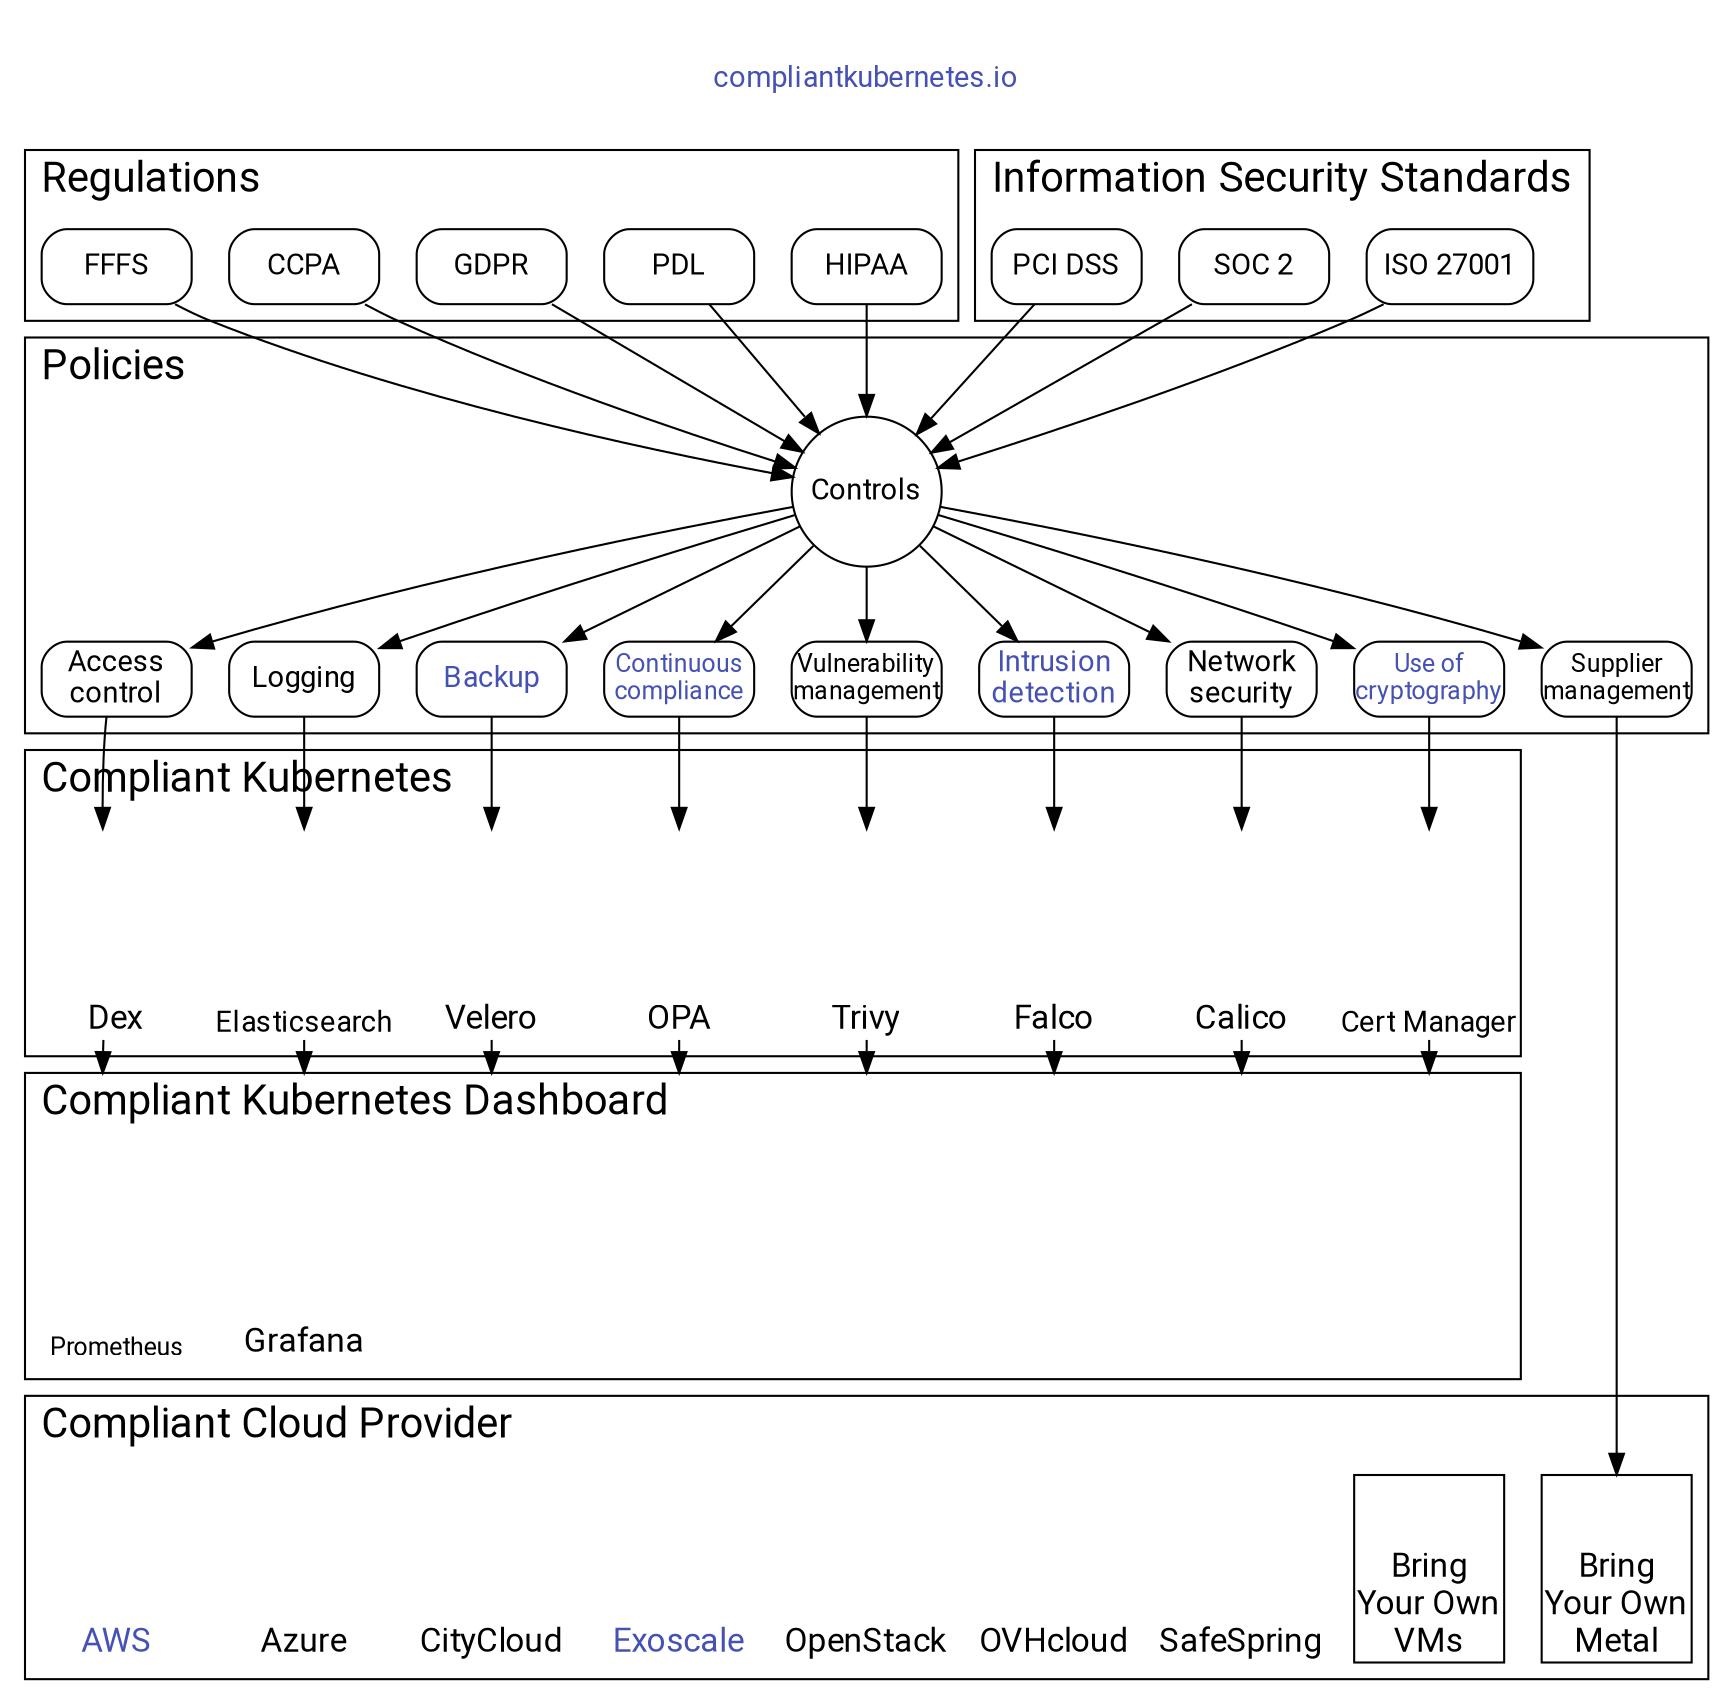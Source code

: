 digraph compliance_basics {
    graph [fontname = "Roboto,BlinkMacSystemFont,Helvetica,Arial,sans-serif"]
    node  [fontname = "Roboto,BlinkMacSystemFont,Helvetica,Arial,sans-serif"]
    edge  [fontname = "Roboto,BlinkMacSystemFont,Helvetica,Arial,sans-serif"]

    compound=true
    graph[labeljust="l", fontsize=20]

    node[target="_top"]  // Open links in same tab
    subgraph cluster_header {
        style="invis"
        title[
            shape="none"
            label="compliantkubernetes.io"
            fontcolor="#4651b4"
            URL="https://compliantkubernetes.io"
            width=11
        ]
    }

    node[target="_blank"]  // Open links in new tab
    subgraph cluster_regulations {
        label="Regulations"

        node[width=1, shape=box, style=rounded]

        HIPAA[URL="https://www.cdc.gov/phlp/publications/topic/hipaa.html"]
        PDL[URL="https://www.riksdagen.se/sv/dokument-lagar/dokument/svensk-forfattningssamling/patientdatalag-2008355_sfs-2008-355"]
        GDPR[URL="https://gdpr.eu/"]
        CCPA[URL="https://oag.ca.gov/privacy/ccpa"]
        FFFS[URL="https://www.fi.se/en/our-registers/search-fffs/2014/20145/"]
    }

    subgraph cluster_isms {
        label="Information Security Standards"

        node[width=1, shape=box, style=rounded]

        iso27k[
            label="ISO 27001"
            URL="https://www.isms.online/iso-27001/"
        ]
        soc2[
            label="SOC 2"
            URL="https://www.aicpa.org/interestareas/frc/assuranceadvisoryservices/aicpasoc2report.html"
        ]
        pcidss[
            label="PCI DSS"
            URL="https://www.pcisecuritystandards.org/"
        ]
    }

    node[target="_top"]  // Open links in same tab
    subgraph cluster_policies {
        label="Policies"

        node[width=1, shape=circle, fixedsize=true]

        { HIPAA, PDL, GDPR, CCPA, FFFS } -> Controls
        { iso27k, soc2, pcidss } -> Controls

        node[
            width=1
            shape=box
            style=rounded
        ]
        Controls -> {
            access[label="Access\ncontrol"]
            logging[
                label="Logging"
            ]
            backups[
                label="Backup"
                URL="/ciso-guide/backup/"
                fontcolor="#4651b4"
            ]
            continuous[
                label="Continuous\ncompliance"
                URL="/ciso-guide/policy-as-code/"
                fontcolor="#4651b4"
                fontsize=12
            ]
            vulnerability[
                label="Vulnerability\nmanagement"
                fontsize=12
            ]
            intrusion[
                label="Intrusion\ndetection"
                URL="/ciso-guide/intrusion-detection/"
                fontcolor="#4651b4"
            ]
            network[label="Network\nsecurity"]
            crypto[
                label="Use of\ncryptography"
                URL="/ciso-guide/cryptography/"
                fontcolor="#4651b4"
                fontsize=12
            ]
            supplier[
                label="Supplier\nmanagement"
                fontsize=12
            ]
        }

        // SPECIAL NODES FOR ALIGNMENT
        controls2[style=invis]
    }

    node[target="_blank"]  // Open links in new tab
    subgraph cluster_implementation {
        label="Compliant Kubernetes"

        node[
            shape=none
            label=""
            width=1
            height=1.4
            labelloc=b
            fixedsize=true
            imagescale=true
            imagepos=tc
            fontsize=16
        ]

        access -> { dex[
            image="logos/project-icons/dex.svg"
            label="Dex"
            URL="https://dexidp.io/"
        ] }
        backups -> { velero[
            image="logos/project-icons/velero.svg"
            label="Velero"
            URL="https://velero.io"
        ] }
        logging -> { elasticsearch[
            image="logos/project-icons/opendistro.svg"
            label="Elasticsearch"
            URL="https://opendistro.github.io/for-elasticsearch/"
            fontsize=14
        ] }
        continuous -> { opa[
            image="logos/project-icons/opa.svg"
            label="OPA"
            URL="https://open-policy-agent.github.io/gatekeeper/website/docs/"
        ] }
        vulnerability -> { trivy[
            image="logos/project-icons/trivy.svg"
            label="Trivy"
            URL="https://github.com/aquasecurity/trivy"
        ] }
        intrusion -> { falco[
            image="logos/project-icons/falco.svg"
            label="Falco"
            URL="https://falco.org/"
        ] }
        network -> { calico[
            image="logos/project-icons/calico.svg"
            label="Calico"
            URL="https://www.projectcalico.org/"
        ] }
        crypto -> { certmanager[
            image="logos/project-icons/cert-manager.svg"
            label="Cert Manager"
            URL="https://cert-manager.io/"
            fontsize=14
        ] }
    }

    subgraph cluster_audit {
        label="Compliant Kubernetes Dashboard"
        node[
            shape=none,
            label="",
            width=1,
            height=1.4,
            labelloc=b,
            fixedsize=true,
            imagescale=true,
            imagepos=tc,
            fontsize=16,
        ]
        prometheus[
            image="logos/project-icons/prometheus.svg"
            label="Prometheus"
            fontsize=12
            URL="https://prometheus.io/"
        ]
        grafana[
            image="logos/project-icons/grafana.svg"
            label="Grafana"
            URL="https://github.com/grafana/grafana"
        ]

        edge[lhead=cluster_audit]
        dex->prometheus
        elasticsearch->grafana

        // Alignment: We create a lot of invisible nodes "auditNA*" for alignment.
        velero->auditNA1
        opa->auditNA2
        trivy->auditNA3
        falco->auditNA4
        calico->auditNA5
        certmanager->auditNA6
    }

    node[target="_top"]  // Open links in same tab
    subgraph cluster_provider {
        label="Compliant Cloud Provider"

        node[
            shape=none
            label=""
            width=1
            height=1.25
            labelloc=b
            fixedsize=true
            imagescale=true
            imagepos=tc
            fontsize=16
        ]

        aws[
            label="AWS"
            image="logos/cloud-providers/aws.svg"
            URL="/operator-manual/aws/"
            fontcolor="#4651b4"
        ]
        azure[
            label="Azure"
            image="logos/cloud-providers/azure.svg"
        ]
        citycloud[
            label="CityCloud"
            image="logos/cloud-providers/citycloud.png"
        ]
        exoscale[
            label="Exoscale"
            image="logos/cloud-providers/exoscale.svg"
            URL="/operator-manual/exoscale/"
            fontcolor="#4651b4"
        ]
        ovh[
            label="OVHcloud"
            image="logos/cloud-providers/ovh.svg"
        ]
        safespring[
            label="SafeSpring"
            image="logos/cloud-providers/safespring.svg"
        ]
        openstack[
            label="OpenStack"
            image="logos/cloud-providers/openstack.svg"
        ]
        byovm[label="Bring\nYour Own\nVMs",shape=box]
        byom[label="Bring\nYour Own\nMetal",shape=box]

        {
            // ORDERING
            edge[style=invis]
            rank=same
            rankdir=LR
            aws -> azure -> citycloud -> exoscale -> openstack -> ovh -> safespring -> byovm -> byom
        }
    }

    supplier -> byom

    // ALIGNMENT
    edge[weight=1000,style="invis"]
    FFFS -> controls2 -> access -> dex -> prometheus -> aws
    title -> HIPAA
}

